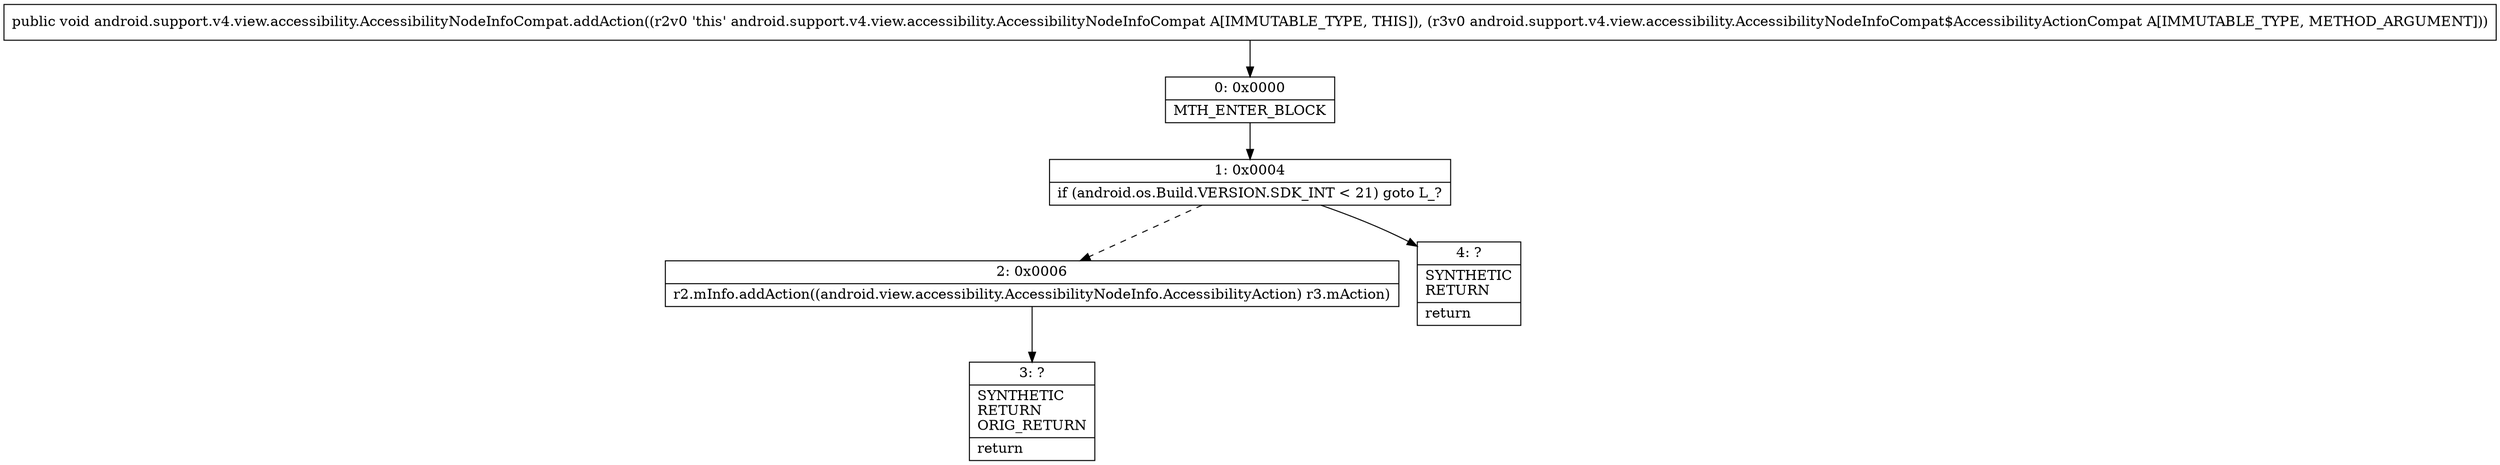 digraph "CFG forandroid.support.v4.view.accessibility.AccessibilityNodeInfoCompat.addAction(Landroid\/support\/v4\/view\/accessibility\/AccessibilityNodeInfoCompat$AccessibilityActionCompat;)V" {
Node_0 [shape=record,label="{0\:\ 0x0000|MTH_ENTER_BLOCK\l}"];
Node_1 [shape=record,label="{1\:\ 0x0004|if (android.os.Build.VERSION.SDK_INT \< 21) goto L_?\l}"];
Node_2 [shape=record,label="{2\:\ 0x0006|r2.mInfo.addAction((android.view.accessibility.AccessibilityNodeInfo.AccessibilityAction) r3.mAction)\l}"];
Node_3 [shape=record,label="{3\:\ ?|SYNTHETIC\lRETURN\lORIG_RETURN\l|return\l}"];
Node_4 [shape=record,label="{4\:\ ?|SYNTHETIC\lRETURN\l|return\l}"];
MethodNode[shape=record,label="{public void android.support.v4.view.accessibility.AccessibilityNodeInfoCompat.addAction((r2v0 'this' android.support.v4.view.accessibility.AccessibilityNodeInfoCompat A[IMMUTABLE_TYPE, THIS]), (r3v0 android.support.v4.view.accessibility.AccessibilityNodeInfoCompat$AccessibilityActionCompat A[IMMUTABLE_TYPE, METHOD_ARGUMENT])) }"];
MethodNode -> Node_0;
Node_0 -> Node_1;
Node_1 -> Node_2[style=dashed];
Node_1 -> Node_4;
Node_2 -> Node_3;
}


